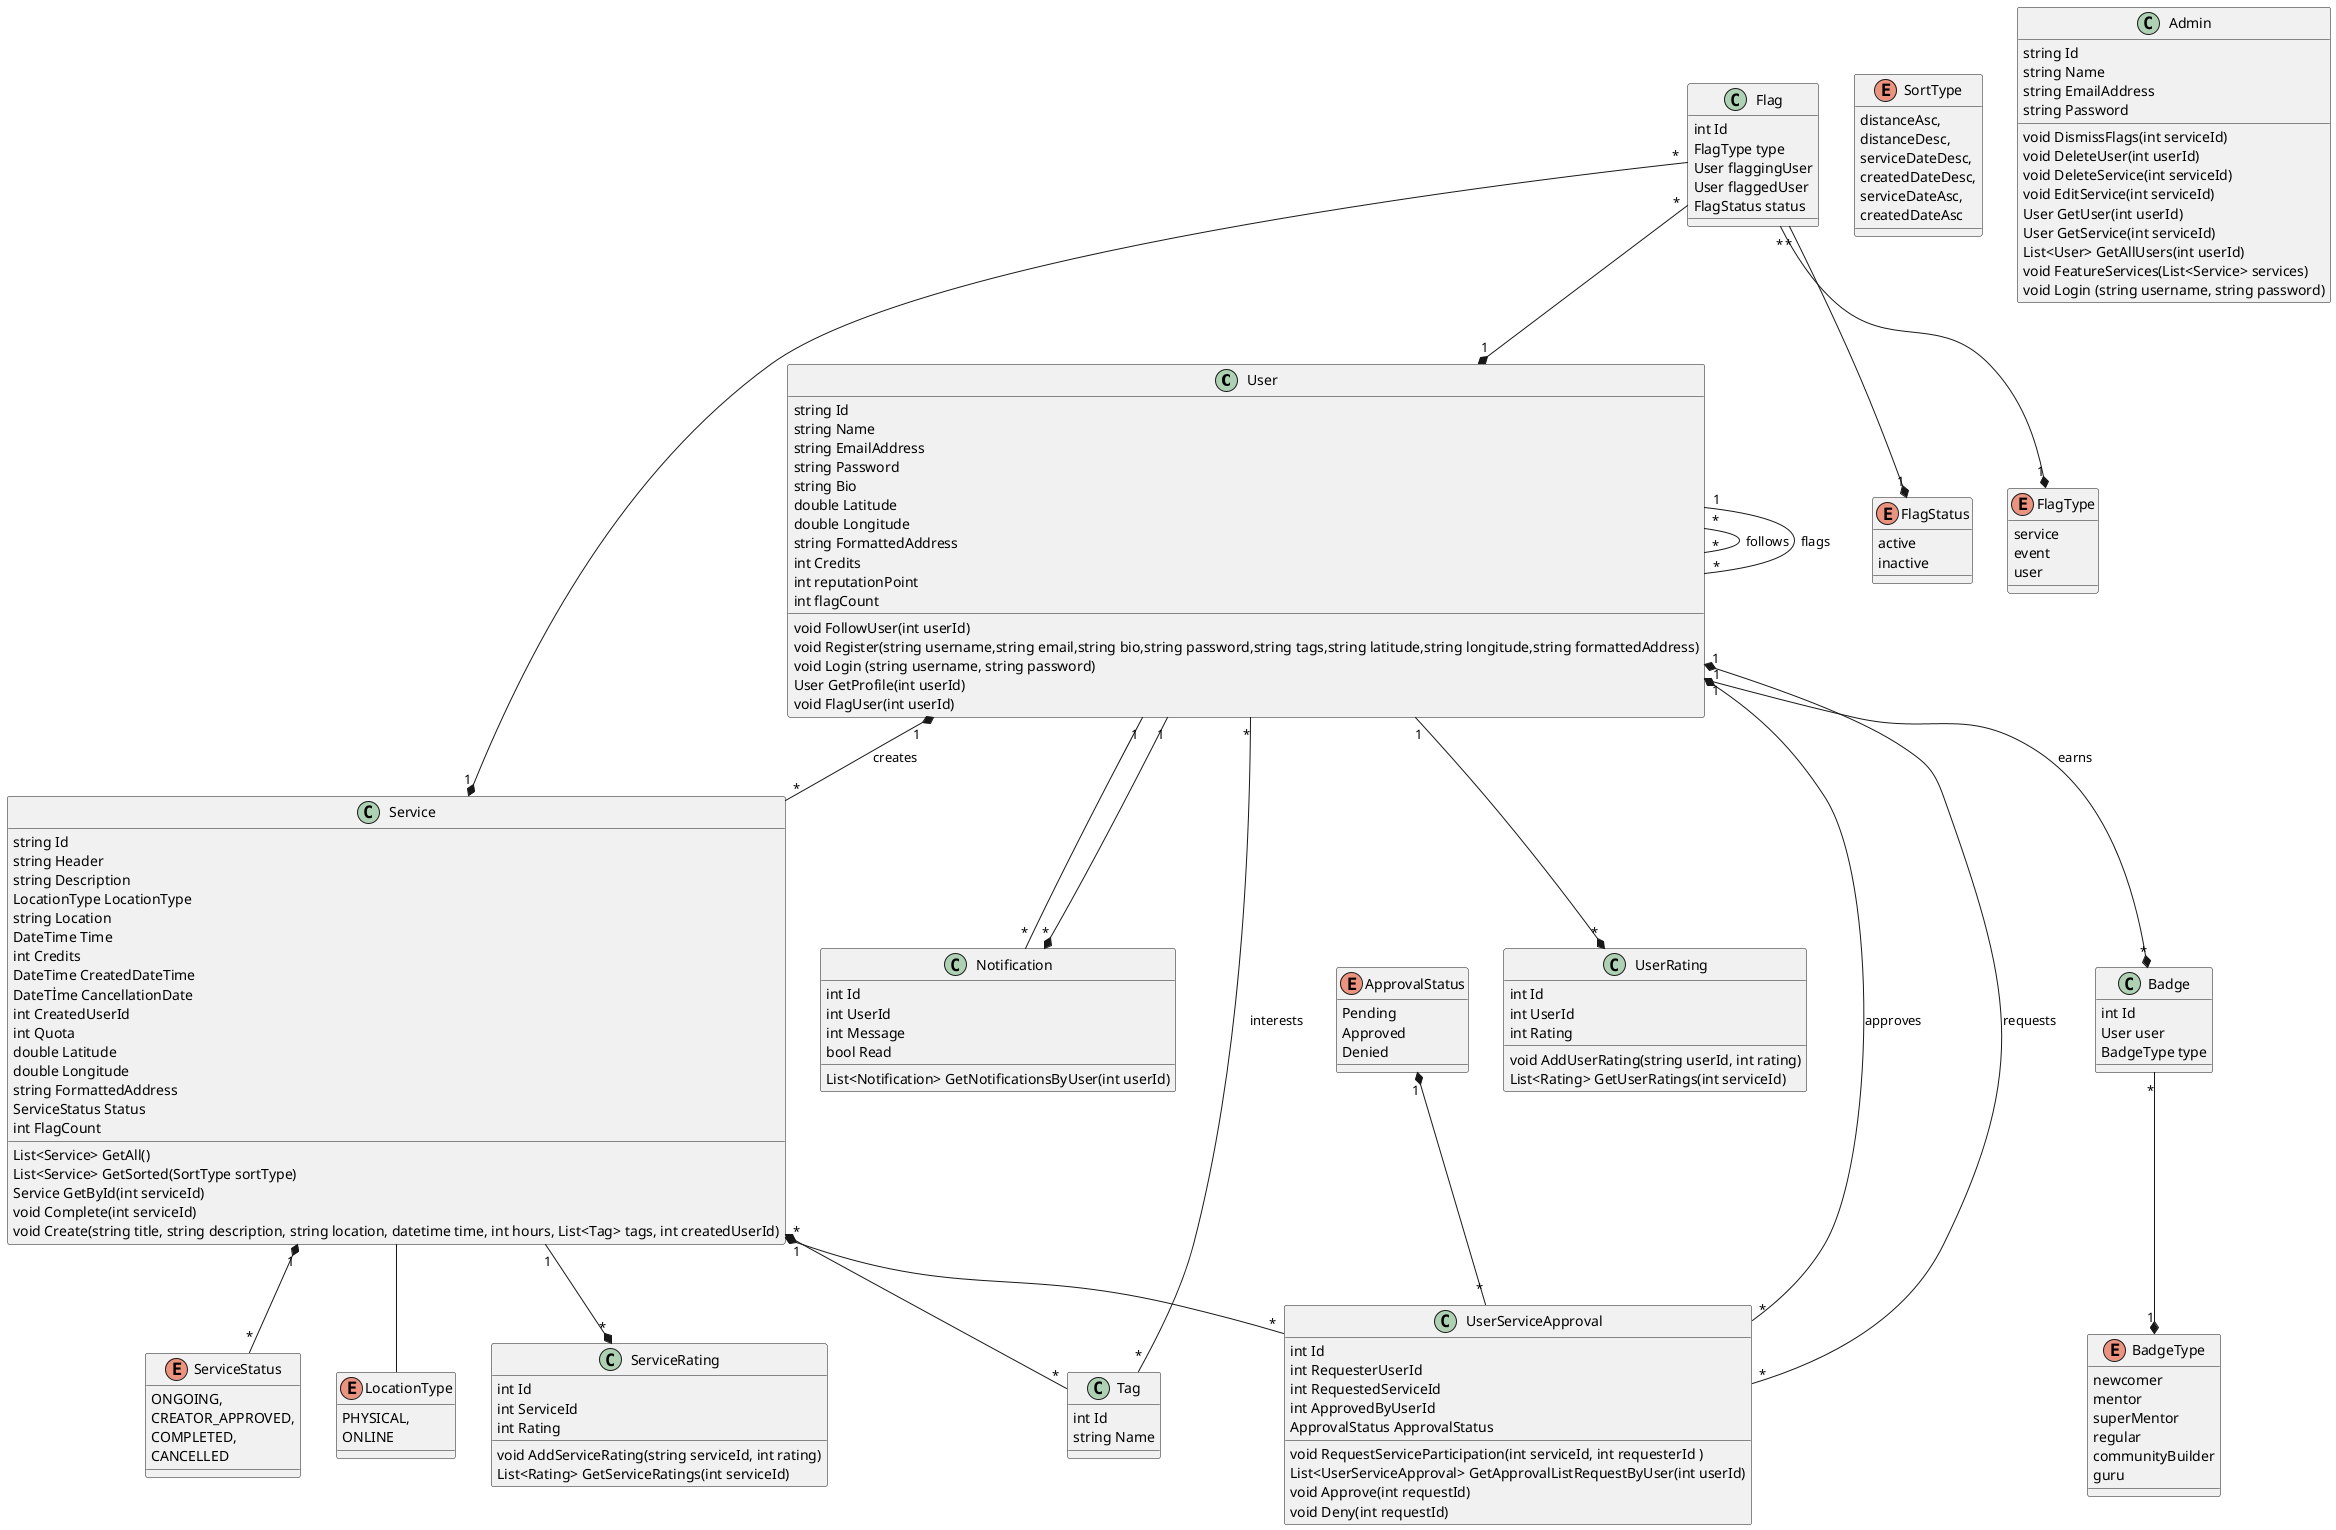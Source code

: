 @startuml Class
class User {
    string Id
    string Name
    string EmailAddress
    string Password
    string Bio
    double Latitude
    double Longitude
    string FormattedAddress
    int Credits
    int reputationPoint
    int flagCount

   
    void FollowUser(int userId)
    void Register(string username,string email,string bio,string password,string tags,string latitude,string longitude,string formattedAddress)
    void Login (string username, string password)
    User GetProfile(int userId)
    void FlagUser(int userId)

}


User "1" *-- "*" Service : creates

User "*" -- "*" User : follows
User "1" -- "*" User : flags
User "*" -- "*" Tag : interests
User "1" -- "*" Notification


class Service {
    string Id
    string Header
    string Description
    LocationType LocationType
    string Location
    DateTime Time
    int Credits
    DateTime CreatedDateTime
    DateTİme CancellationDate
    int CreatedUserId
    int Quota    
    double Latitude
    double Longitude
    string FormattedAddress
    ServiceStatus Status
    int FlagCount
    List<Service> GetAll()
    List<Service> GetSorted(SortType sortType)
    Service GetById(int serviceId)
    void Complete(int serviceId)
    void Create(string title, string description, string location, datetime time, int hours, List<Tag> tags, int createdUserId)
   
}

Service "*" *-- "*" Tag 
Service "1" *-- "*" ServiceStatus
Service -- LocationType

enum LocationType {
    PHYSICAL,
    ONLINE
}

enum ServiceStatus
{
    ONGOING,
    CREATOR_APPROVED,
    COMPLETED,
    CANCELLED
}

enum SortType
{
    distanceAsc,
    distanceDesc,
    serviceDateDesc,
    createdDateDesc,
    serviceDateAsc,
    createdDateAsc
}

class Tag {
    int Id
    string Name
}

class UserServiceApproval{
    int Id
    int RequesterUserId
    int RequestedServiceId
    int ApprovedByUserId
    ApprovalStatus ApprovalStatus
    void RequestServiceParticipation(int serviceId, int requesterId )
    List<UserServiceApproval> GetApprovalListRequestByUser(int userId)
    void Approve(int requestId)
    void Deny(int requestId)
}
User "1" *-- "*" UserServiceApproval : requests
Service "1" *-- "*" UserServiceApproval
User "1" *-- "*" UserServiceApproval : approves
ApprovalStatus "1" *-- "*" UserServiceApproval

enum ApprovalStatus {
    Pending
    Approved
    Denied
}

class Notification {
    int Id
    int UserId
    int Message
    bool Read
    List<Notification> GetNotificationsByUser(int userId)

}


User "1" --* "*" Notification


class UserRating {
    int Id
    int UserId
    int Rating
    void AddUserRating(string userId, int rating)
    List<Rating> GetUserRatings(int serviceId)

}

User "1" --* "*" UserRating


class ServiceRating {
    int Id
    int ServiceId
    int Rating
    void AddServiceRating(string serviceId, int rating)
    List<Rating> GetServiceRatings(int serviceId)

}
Service "1" --* "*" ServiceRating 

class Admin {
    string Id
    string Name
    string EmailAddress
    string Password

  
   
    void DismissFlags(int serviceId)
    void DeleteUser(int userId)
    void DeleteService(int serviceId)
    void EditService(int serviceId)
    User GetUser(int userId)
    User GetService(int serviceId)
    List<User> GetAllUsers(int userId)
    void FeatureServices(List<Service> services)
    void Login (string username, string password)    

}

enum BadgeType {
    newcomer
    mentor
    superMentor
    regular
    communityBuilder
    guru
    
}

class Badge {
    int Id
    User user
    BadgeType type
}

Badge "*" --* "1" BadgeType 
User "1" --* "*" Badge: earns 

enum FlagStatus {
    active
    inactive
}

enum FlagType {
    service
    event
    user
}

class Flag {
    int Id
    FlagType type
    User flaggingUser
    User flaggedUser
    FlagStatus status
}

Flag "*" --* "1" FlagType 
Flag "*" --* "1" FlagStatus 
Flag "*" --* "1" Service 
Flag "*" --* "1" User

@enduml